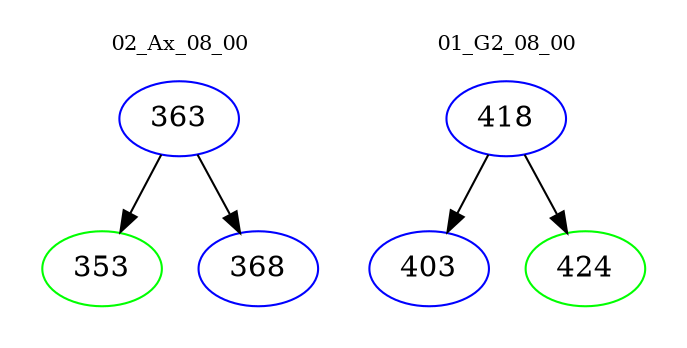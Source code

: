 digraph{
subgraph cluster_0 {
color = white
label = "02_Ax_08_00";
fontsize=10;
T0_363 [label="363", color="blue"]
T0_363 -> T0_353 [color="black"]
T0_353 [label="353", color="green"]
T0_363 -> T0_368 [color="black"]
T0_368 [label="368", color="blue"]
}
subgraph cluster_1 {
color = white
label = "01_G2_08_00";
fontsize=10;
T1_418 [label="418", color="blue"]
T1_418 -> T1_403 [color="black"]
T1_403 [label="403", color="blue"]
T1_418 -> T1_424 [color="black"]
T1_424 [label="424", color="green"]
}
}
